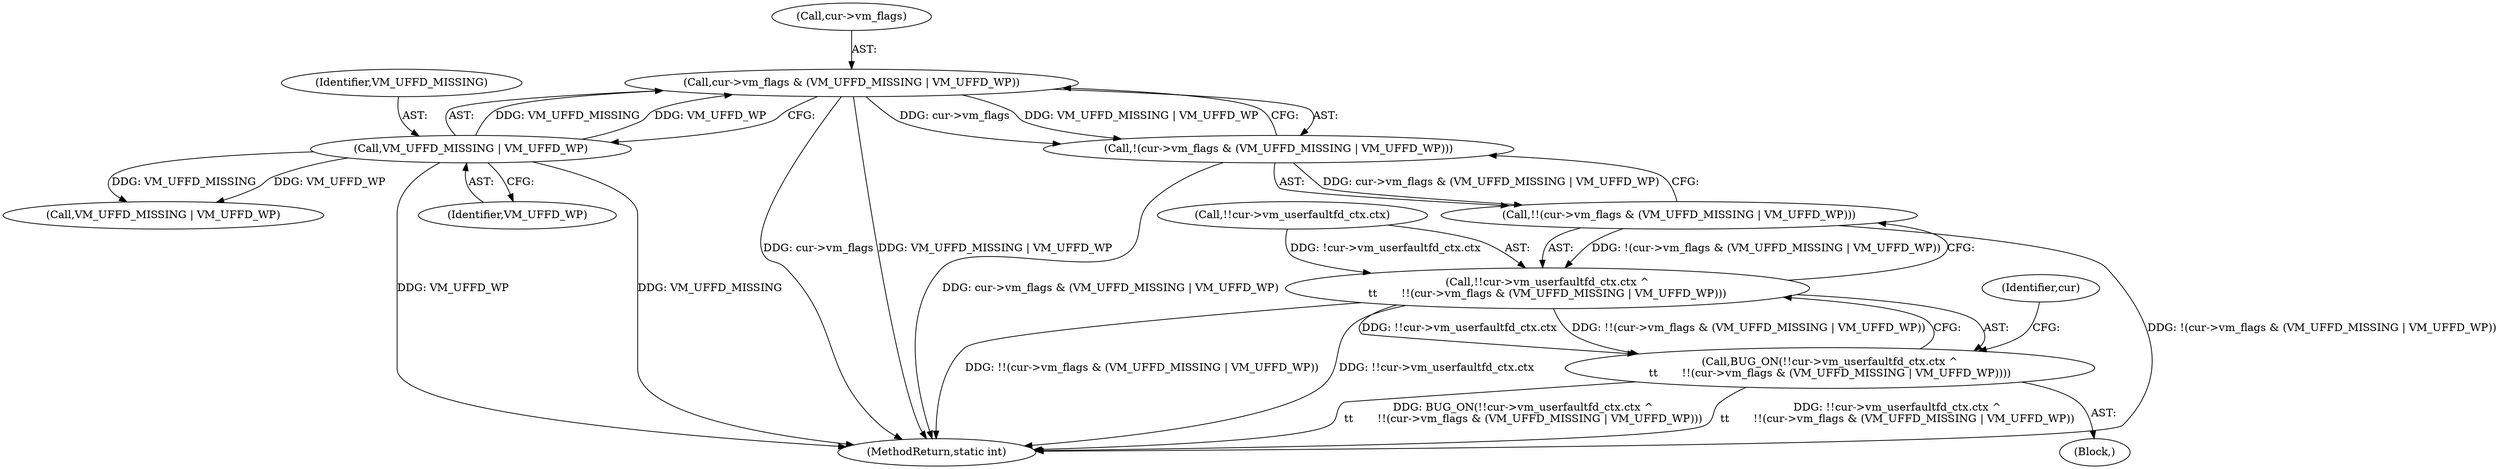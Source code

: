 digraph "0_linux_29ec90660d68bbdd69507c1c8b4e33aa299278b1_0@pointer" {
"1000258" [label="(Call,cur->vm_flags & (VM_UFFD_MISSING | VM_UFFD_WP))"];
"1000262" [label="(Call,VM_UFFD_MISSING | VM_UFFD_WP)"];
"1000257" [label="(Call,!(cur->vm_flags & (VM_UFFD_MISSING | VM_UFFD_WP)))"];
"1000256" [label="(Call,!!(cur->vm_flags & (VM_UFFD_MISSING | VM_UFFD_WP)))"];
"1000248" [label="(Call,!!cur->vm_userfaultfd_ctx.ctx ^\n\t\t       !!(cur->vm_flags & (VM_UFFD_MISSING | VM_UFFD_WP)))"];
"1000247" [label="(Call,BUG_ON(!!cur->vm_userfaultfd_ctx.ctx ^\n\t\t       !!(cur->vm_flags & (VM_UFFD_MISSING | VM_UFFD_WP))))"];
"1000257" [label="(Call,!(cur->vm_flags & (VM_UFFD_MISSING | VM_UFFD_WP)))"];
"1000268" [label="(Identifier,cur)"];
"1000245" [label="(Block,)"];
"1000360" [label="(Call,VM_UFFD_MISSING | VM_UFFD_WP)"];
"1000248" [label="(Call,!!cur->vm_userfaultfd_ctx.ctx ^\n\t\t       !!(cur->vm_flags & (VM_UFFD_MISSING | VM_UFFD_WP)))"];
"1000259" [label="(Call,cur->vm_flags)"];
"1000256" [label="(Call,!!(cur->vm_flags & (VM_UFFD_MISSING | VM_UFFD_WP)))"];
"1000247" [label="(Call,BUG_ON(!!cur->vm_userfaultfd_ctx.ctx ^\n\t\t       !!(cur->vm_flags & (VM_UFFD_MISSING | VM_UFFD_WP))))"];
"1000467" [label="(MethodReturn,static int)"];
"1000262" [label="(Call,VM_UFFD_MISSING | VM_UFFD_WP)"];
"1000264" [label="(Identifier,VM_UFFD_WP)"];
"1000258" [label="(Call,cur->vm_flags & (VM_UFFD_MISSING | VM_UFFD_WP))"];
"1000249" [label="(Call,!!cur->vm_userfaultfd_ctx.ctx)"];
"1000263" [label="(Identifier,VM_UFFD_MISSING)"];
"1000258" -> "1000257"  [label="AST: "];
"1000258" -> "1000262"  [label="CFG: "];
"1000259" -> "1000258"  [label="AST: "];
"1000262" -> "1000258"  [label="AST: "];
"1000257" -> "1000258"  [label="CFG: "];
"1000258" -> "1000467"  [label="DDG: cur->vm_flags"];
"1000258" -> "1000467"  [label="DDG: VM_UFFD_MISSING | VM_UFFD_WP"];
"1000258" -> "1000257"  [label="DDG: cur->vm_flags"];
"1000258" -> "1000257"  [label="DDG: VM_UFFD_MISSING | VM_UFFD_WP"];
"1000262" -> "1000258"  [label="DDG: VM_UFFD_MISSING"];
"1000262" -> "1000258"  [label="DDG: VM_UFFD_WP"];
"1000262" -> "1000264"  [label="CFG: "];
"1000263" -> "1000262"  [label="AST: "];
"1000264" -> "1000262"  [label="AST: "];
"1000262" -> "1000467"  [label="DDG: VM_UFFD_MISSING"];
"1000262" -> "1000467"  [label="DDG: VM_UFFD_WP"];
"1000262" -> "1000360"  [label="DDG: VM_UFFD_MISSING"];
"1000262" -> "1000360"  [label="DDG: VM_UFFD_WP"];
"1000257" -> "1000256"  [label="AST: "];
"1000256" -> "1000257"  [label="CFG: "];
"1000257" -> "1000467"  [label="DDG: cur->vm_flags & (VM_UFFD_MISSING | VM_UFFD_WP)"];
"1000257" -> "1000256"  [label="DDG: cur->vm_flags & (VM_UFFD_MISSING | VM_UFFD_WP)"];
"1000256" -> "1000248"  [label="AST: "];
"1000248" -> "1000256"  [label="CFG: "];
"1000256" -> "1000467"  [label="DDG: !(cur->vm_flags & (VM_UFFD_MISSING | VM_UFFD_WP))"];
"1000256" -> "1000248"  [label="DDG: !(cur->vm_flags & (VM_UFFD_MISSING | VM_UFFD_WP))"];
"1000248" -> "1000247"  [label="AST: "];
"1000249" -> "1000248"  [label="AST: "];
"1000247" -> "1000248"  [label="CFG: "];
"1000248" -> "1000467"  [label="DDG: !!(cur->vm_flags & (VM_UFFD_MISSING | VM_UFFD_WP))"];
"1000248" -> "1000467"  [label="DDG: !!cur->vm_userfaultfd_ctx.ctx"];
"1000248" -> "1000247"  [label="DDG: !!cur->vm_userfaultfd_ctx.ctx"];
"1000248" -> "1000247"  [label="DDG: !!(cur->vm_flags & (VM_UFFD_MISSING | VM_UFFD_WP))"];
"1000249" -> "1000248"  [label="DDG: !cur->vm_userfaultfd_ctx.ctx"];
"1000247" -> "1000245"  [label="AST: "];
"1000268" -> "1000247"  [label="CFG: "];
"1000247" -> "1000467"  [label="DDG: !!cur->vm_userfaultfd_ctx.ctx ^\n\t\t       !!(cur->vm_flags & (VM_UFFD_MISSING | VM_UFFD_WP))"];
"1000247" -> "1000467"  [label="DDG: BUG_ON(!!cur->vm_userfaultfd_ctx.ctx ^\n\t\t       !!(cur->vm_flags & (VM_UFFD_MISSING | VM_UFFD_WP)))"];
}
